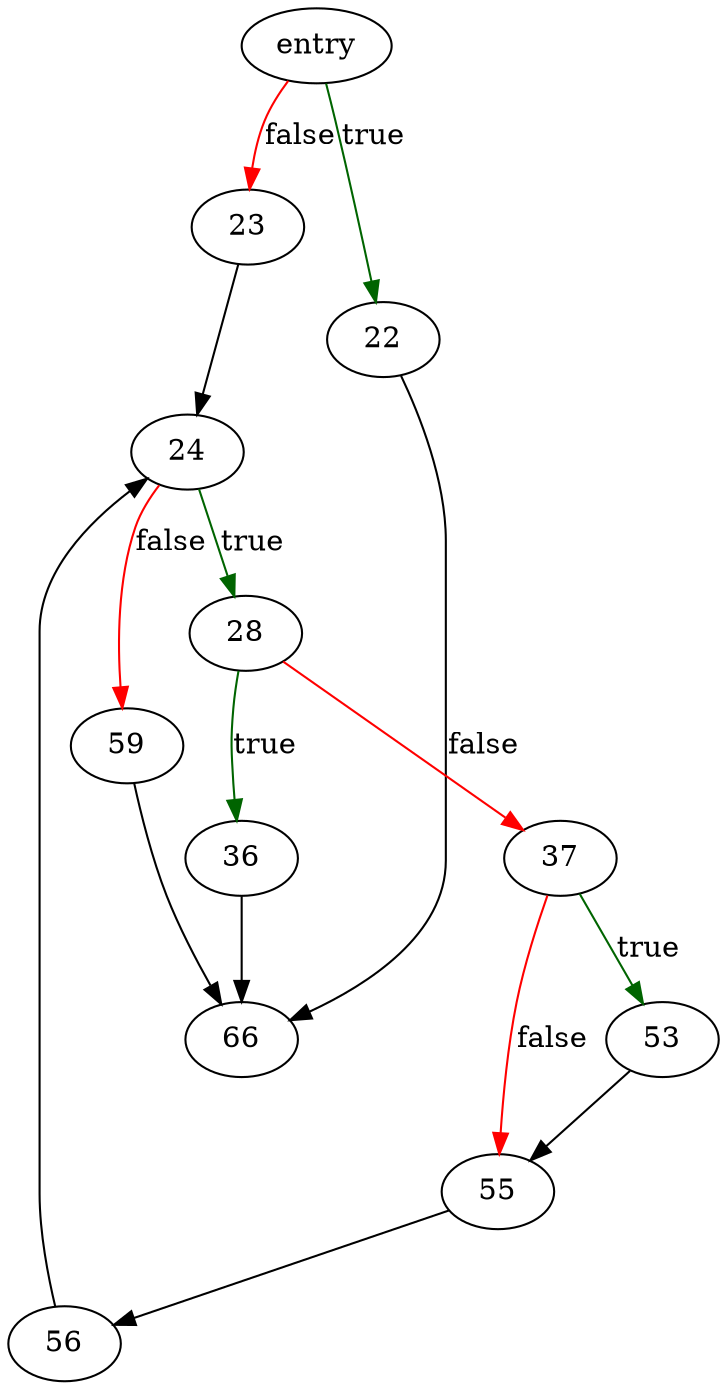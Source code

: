 digraph "minmaxFunc" {
	// Node definitions.
	3 [label=entry];
	22;
	23;
	24;
	28;
	36;
	37;
	53;
	55;
	56;
	59;
	66;

	// Edge definitions.
	3 -> 22 [
		color=darkgreen
		label=true
	];
	3 -> 23 [
		color=red
		label=false
	];
	22 -> 66;
	23 -> 24;
	24 -> 28 [
		color=darkgreen
		label=true
	];
	24 -> 59 [
		color=red
		label=false
	];
	28 -> 36 [
		color=darkgreen
		label=true
	];
	28 -> 37 [
		color=red
		label=false
	];
	36 -> 66;
	37 -> 53 [
		color=darkgreen
		label=true
	];
	37 -> 55 [
		color=red
		label=false
	];
	53 -> 55;
	55 -> 56;
	56 -> 24;
	59 -> 66;
}